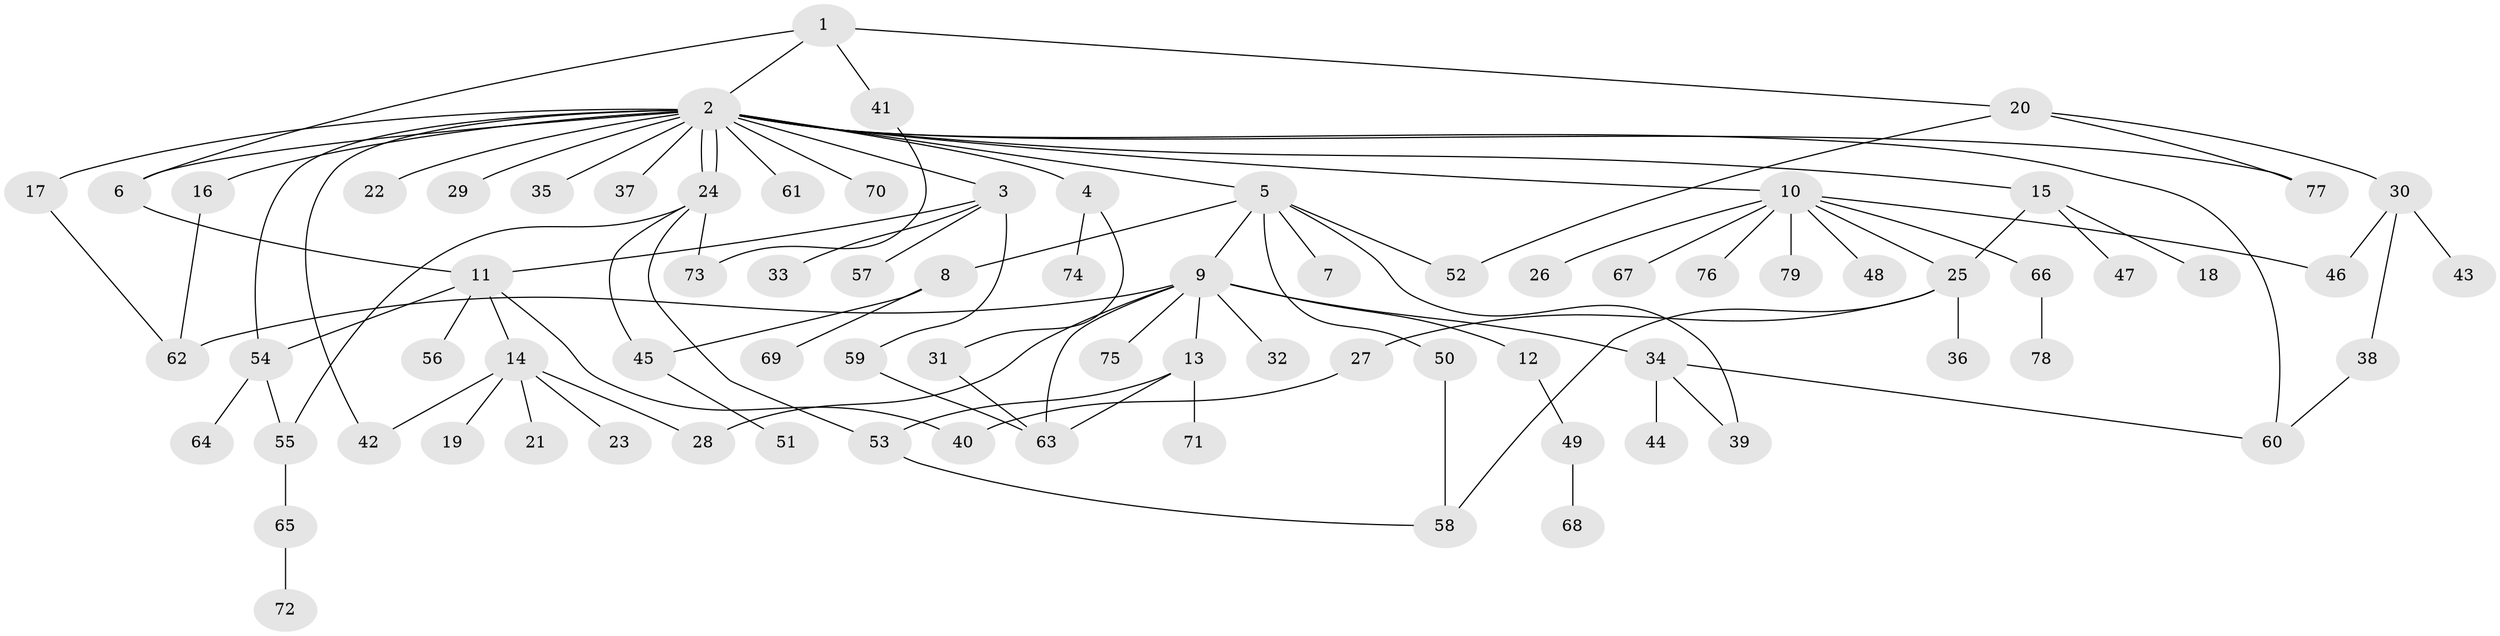 // coarse degree distribution, {21: 0.01694915254237288, 4: 0.05084745762711865, 3: 0.06779661016949153, 7: 0.03389830508474576, 2: 0.2542372881355932, 1: 0.4745762711864407, 10: 0.03389830508474576, 8: 0.01694915254237288, 6: 0.03389830508474576, 5: 0.01694915254237288}
// Generated by graph-tools (version 1.1) at 2025/51/02/27/25 19:51:56]
// undirected, 79 vertices, 103 edges
graph export_dot {
graph [start="1"]
  node [color=gray90,style=filled];
  1;
  2;
  3;
  4;
  5;
  6;
  7;
  8;
  9;
  10;
  11;
  12;
  13;
  14;
  15;
  16;
  17;
  18;
  19;
  20;
  21;
  22;
  23;
  24;
  25;
  26;
  27;
  28;
  29;
  30;
  31;
  32;
  33;
  34;
  35;
  36;
  37;
  38;
  39;
  40;
  41;
  42;
  43;
  44;
  45;
  46;
  47;
  48;
  49;
  50;
  51;
  52;
  53;
  54;
  55;
  56;
  57;
  58;
  59;
  60;
  61;
  62;
  63;
  64;
  65;
  66;
  67;
  68;
  69;
  70;
  71;
  72;
  73;
  74;
  75;
  76;
  77;
  78;
  79;
  1 -- 2;
  1 -- 6;
  1 -- 20;
  1 -- 41;
  2 -- 3;
  2 -- 4;
  2 -- 5;
  2 -- 6;
  2 -- 10;
  2 -- 15;
  2 -- 16;
  2 -- 17;
  2 -- 22;
  2 -- 24;
  2 -- 24;
  2 -- 29;
  2 -- 35;
  2 -- 37;
  2 -- 42;
  2 -- 54;
  2 -- 60;
  2 -- 61;
  2 -- 70;
  2 -- 77;
  3 -- 11;
  3 -- 33;
  3 -- 57;
  3 -- 59;
  4 -- 31;
  4 -- 74;
  5 -- 7;
  5 -- 8;
  5 -- 9;
  5 -- 39;
  5 -- 50;
  5 -- 52;
  6 -- 11;
  8 -- 45;
  8 -- 69;
  9 -- 12;
  9 -- 13;
  9 -- 28;
  9 -- 32;
  9 -- 34;
  9 -- 62;
  9 -- 63;
  9 -- 75;
  10 -- 25;
  10 -- 26;
  10 -- 46;
  10 -- 48;
  10 -- 66;
  10 -- 67;
  10 -- 76;
  10 -- 79;
  11 -- 14;
  11 -- 40;
  11 -- 54;
  11 -- 56;
  12 -- 49;
  13 -- 53;
  13 -- 63;
  13 -- 71;
  14 -- 19;
  14 -- 21;
  14 -- 23;
  14 -- 28;
  14 -- 42;
  15 -- 18;
  15 -- 25;
  15 -- 47;
  16 -- 62;
  17 -- 62;
  20 -- 30;
  20 -- 52;
  20 -- 77;
  24 -- 45;
  24 -- 53;
  24 -- 55;
  24 -- 73;
  25 -- 27;
  25 -- 36;
  25 -- 58;
  27 -- 40;
  30 -- 38;
  30 -- 43;
  30 -- 46;
  31 -- 63;
  34 -- 39;
  34 -- 44;
  34 -- 60;
  38 -- 60;
  41 -- 73;
  45 -- 51;
  49 -- 68;
  50 -- 58;
  53 -- 58;
  54 -- 55;
  54 -- 64;
  55 -- 65;
  59 -- 63;
  65 -- 72;
  66 -- 78;
}
